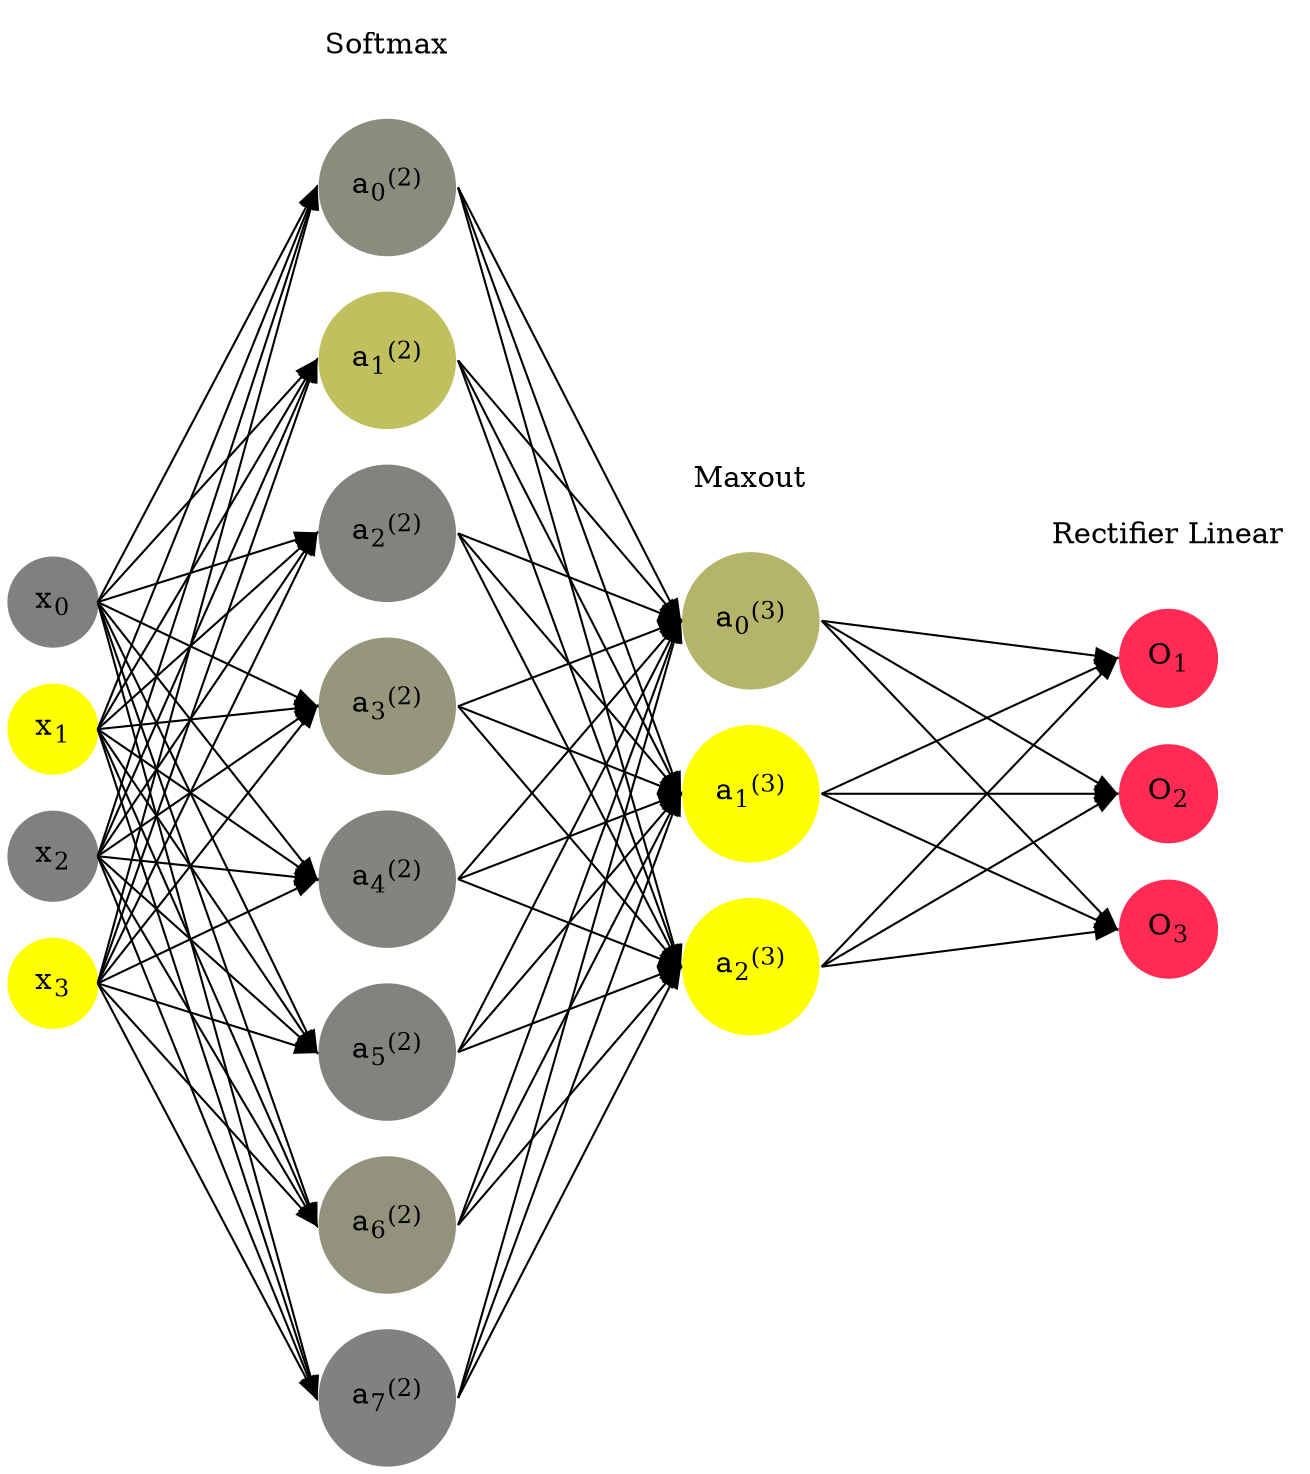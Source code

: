 digraph G {
	rankdir = LR;
	splines=false;
	edge[style=invis];
	ranksep= 1.4;
	{
	node [shape=circle, color="0.1667, 0.0, 0.5", style=filled, fillcolor="0.1667, 0.0, 0.5"];
	x0 [label=<x<sub>0</sub>>];
	}
	{
	node [shape=circle, color="0.1667, 1.0, 1.0", style=filled, fillcolor="0.1667, 1.0, 1.0"];
	x1 [label=<x<sub>1</sub>>];
	}
	{
	node [shape=circle, color="0.1667, 0.0, 0.5", style=filled, fillcolor="0.1667, 0.0, 0.5"];
	x2 [label=<x<sub>2</sub>>];
	}
	{
	node [shape=circle, color="0.1667, 1.0, 1.0", style=filled, fillcolor="0.1667, 1.0, 1.0"];
	x3 [label=<x<sub>3</sub>>];
	}
	{
	node [shape=circle, color="0.1667, 0.090352, 0.545176", style=filled, fillcolor="0.1667, 0.090352, 0.545176"];
	a02 [label=<a<sub>0</sub><sup>(2)</sup>>];
	}
	{
	node [shape=circle, color="0.1667, 0.504752, 0.752376", style=filled, fillcolor="0.1667, 0.504752, 0.752376"];
	a12 [label=<a<sub>1</sub><sup>(2)</sup>>];
	}
	{
	node [shape=circle, color="0.1667, 0.020213, 0.510107", style=filled, fillcolor="0.1667, 0.020213, 0.510107"];
	a22 [label=<a<sub>2</sub><sup>(2)</sup>>];
	}
	{
	node [shape=circle, color="0.1667, 0.172120, 0.586060", style=filled, fillcolor="0.1667, 0.172120, 0.586060"];
	a32 [label=<a<sub>3</sub><sup>(2)</sup>>];
	}
	{
	node [shape=circle, color="0.1667, 0.037619, 0.518809", style=filled, fillcolor="0.1667, 0.037619, 0.518809"];
	a42 [label=<a<sub>4</sub><sup>(2)</sup>>];
	}
	{
	node [shape=circle, color="0.1667, 0.020991, 0.510496", style=filled, fillcolor="0.1667, 0.020991, 0.510496"];
	a52 [label=<a<sub>5</sub><sup>(2)</sup>>];
	}
	{
	node [shape=circle, color="0.1667, 0.142302, 0.571151", style=filled, fillcolor="0.1667, 0.142302, 0.571151"];
	a62 [label=<a<sub>6</sub><sup>(2)</sup>>];
	}
	{
	node [shape=circle, color="0.1667, 0.011651, 0.505826", style=filled, fillcolor="0.1667, 0.011651, 0.505826"];
	a72 [label=<a<sub>7</sub><sup>(2)</sup>>];
	}
	{
	node [shape=circle, color="0.1667, 0.411019, 0.705509", style=filled, fillcolor="0.1667, 0.411019, 0.705509"];
	a03 [label=<a<sub>0</sub><sup>(3)</sup>>];
	}
	{
	node [shape=circle, color="0.1667, 1.197875, 1.098938", style=filled, fillcolor="0.1667, 1.197875, 1.098938"];
	a13 [label=<a<sub>1</sub><sup>(3)</sup>>];
	}
	{
	node [shape=circle, color="0.1667, 1.197875, 1.098938", style=filled, fillcolor="0.1667, 1.197875, 1.098938"];
	a23 [label=<a<sub>2</sub><sup>(3)</sup>>];
	}
	{
	node [shape=circle, color="0.9667, 0.83, 1.0", style=filled, fillcolor="0.9667, 0.83, 1.0"];
	O1 [label=<O<sub>1</sub>>];
	}
	{
	node [shape=circle, color="0.9667, 0.83, 1.0", style=filled, fillcolor="0.9667, 0.83, 1.0"];
	O2 [label=<O<sub>2</sub>>];
	}
	{
	node [shape=circle, color="0.9667, 0.83, 1.0", style=filled, fillcolor="0.9667, 0.83, 1.0"];
	O3 [label=<O<sub>3</sub>>];
	}
	{
	rank=same;
	x0->x1->x2->x3;
	}
	{
	rank=same;
	a02->a12->a22->a32->a42->a52->a62->a72;
	}
	{
	rank=same;
	a03->a13->a23;
	}
	{
	rank=same;
	O1->O2->O3;
	}
	l1 [shape=plaintext,label="Softmax"];
	l1->a02;
	{rank=same; l1;a02};
	l2 [shape=plaintext,label="Maxout"];
	l2->a03;
	{rank=same; l2;a03};
	l3 [shape=plaintext,label="Rectifier Linear"];
	l3->O1;
	{rank=same; l3;O1};
edge[style=solid, tailport=e, headport=w];
	{x0;x1;x2;x3} -> {a02;a12;a22;a32;a42;a52;a62;a72};
	{a02;a12;a22;a32;a42;a52;a62;a72} -> {a03;a13;a23};
	{a03;a13;a23} -> {O1,O2,O3};
}